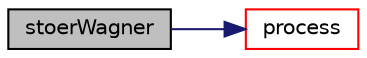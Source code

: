 digraph "stoerWagner"
{
  edge [fontname="Helvetica",fontsize="10",labelfontname="Helvetica",labelfontsize="10"];
  node [fontname="Helvetica",fontsize="10",shape=record];
  rankdir="LR";
  Node37 [label="stoerWagner",height=0.2,width=0.4,color="black", fillcolor="grey75", style="filled", fontcolor="black"];
  Node37 -> Node38 [color="midnightblue",fontsize="10",style="solid",fontname="Helvetica"];
  Node38 [label="process",height=0.2,width=0.4,color="red", fillcolor="white", style="filled",URL="$stoerWagner_8c.html#a08833af7bd8da36be91be2cc7ebceb7d"];
}
